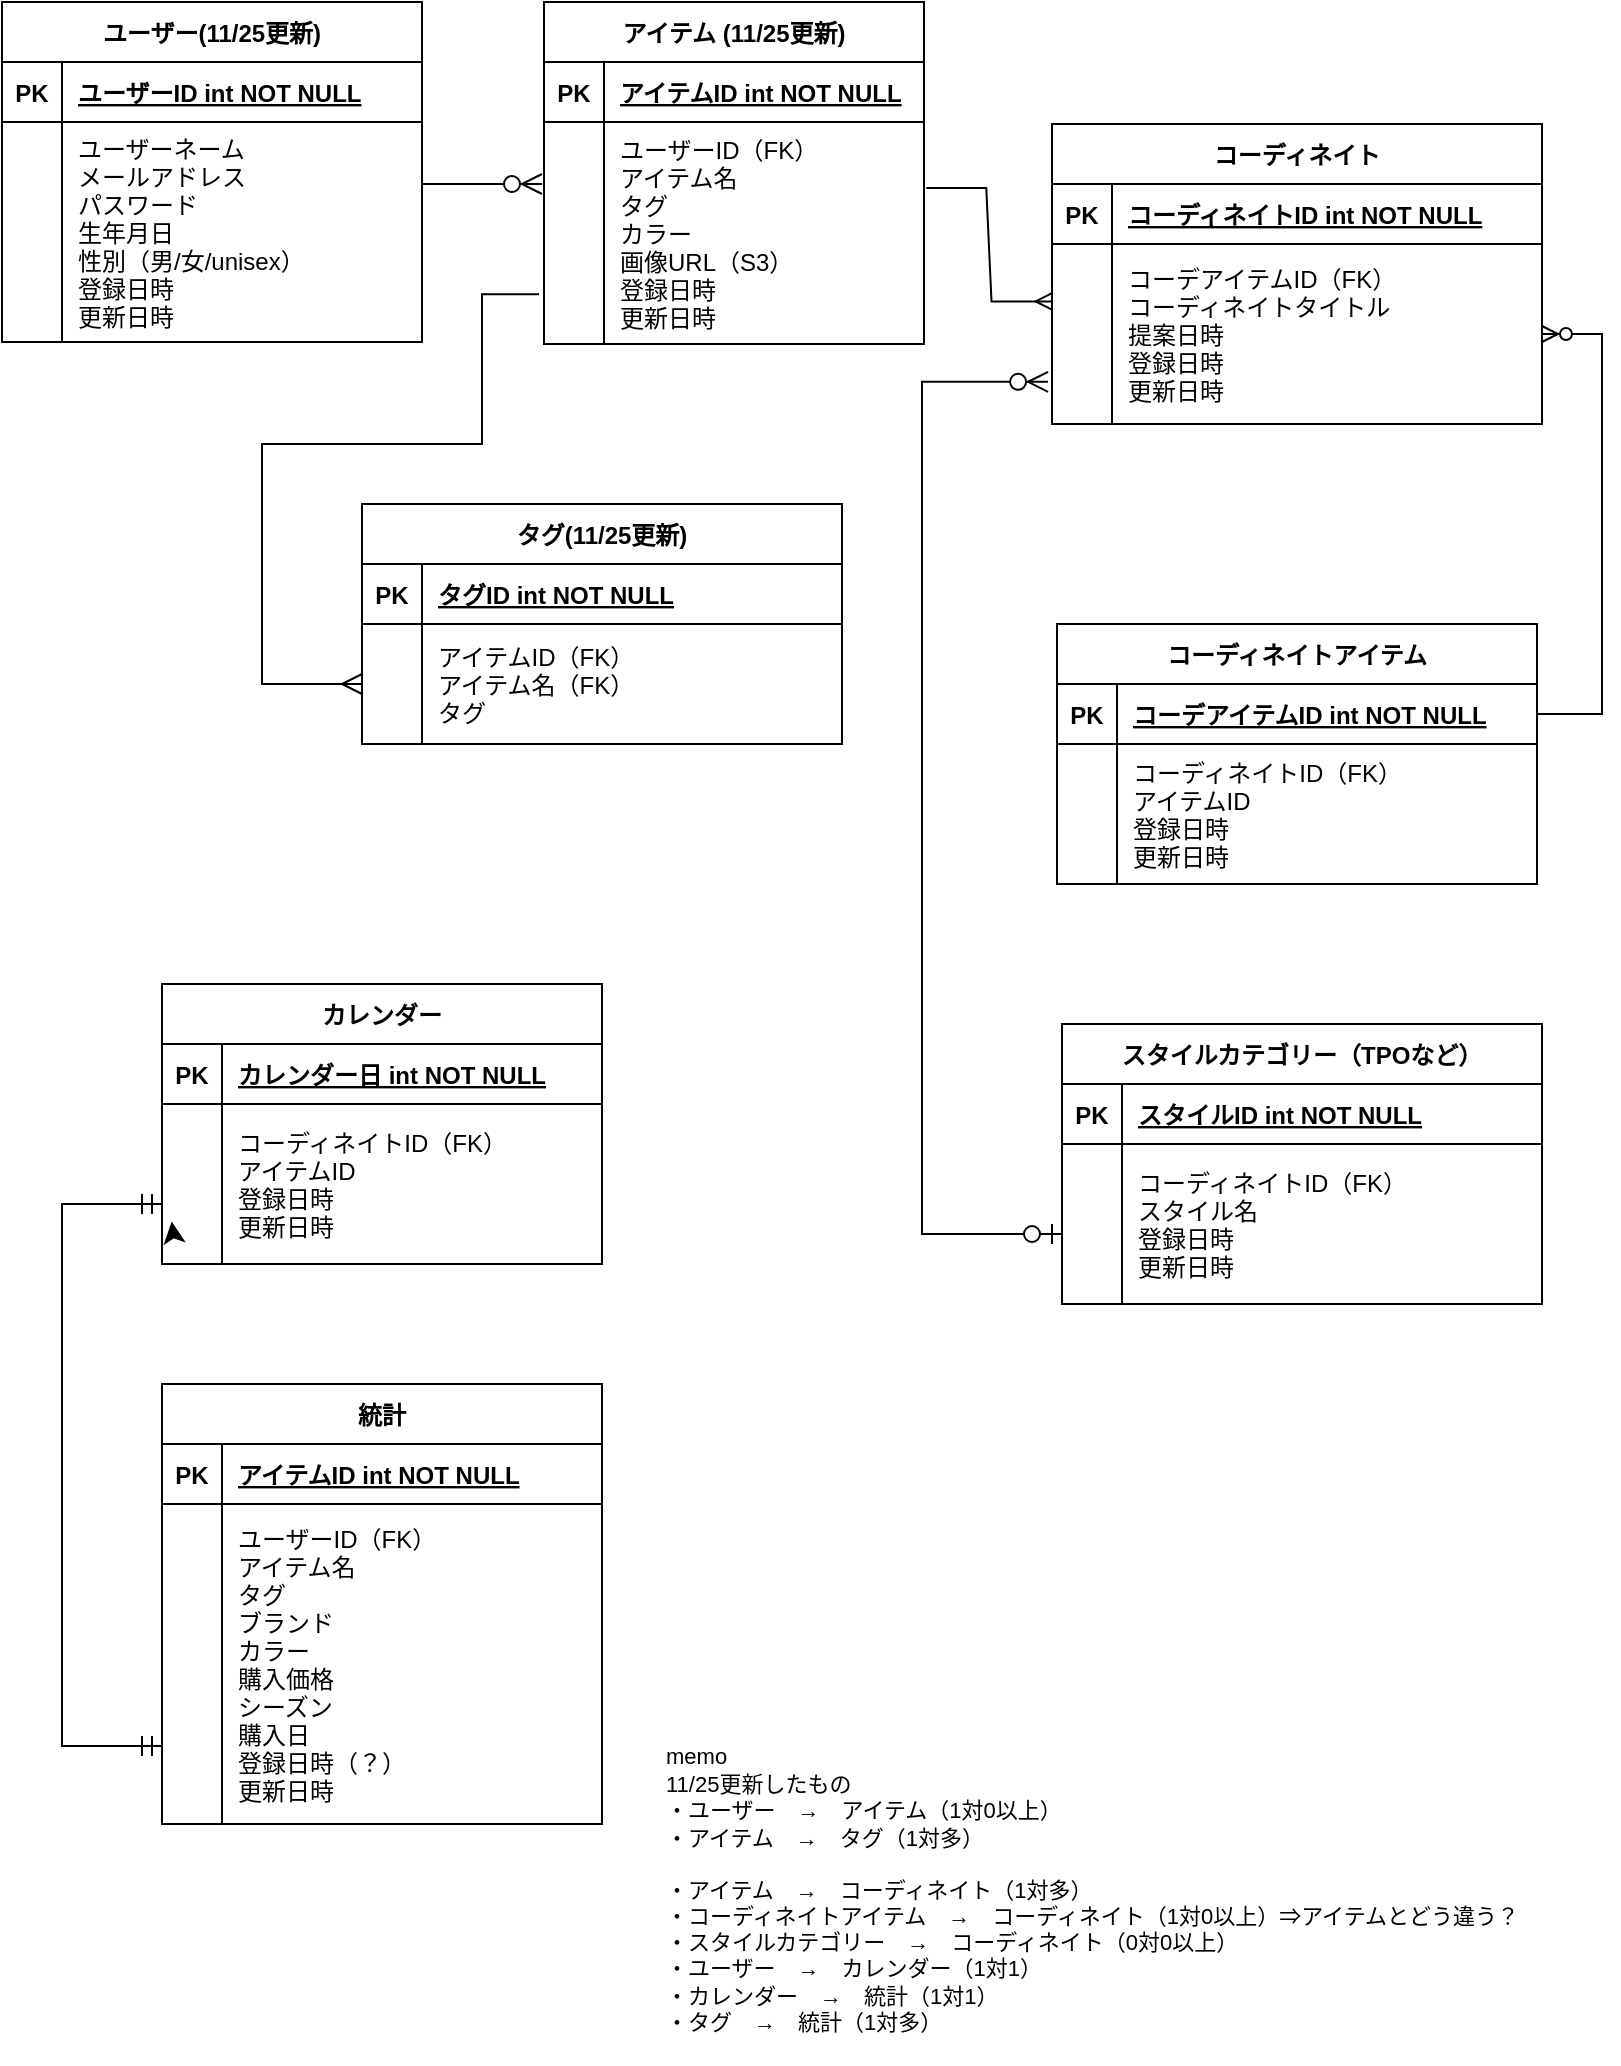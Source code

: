 <mxfile version="24.9.2">
  <diagram id="R2lEEEUBdFMjLlhIrx00" name="Page-1">
    <mxGraphModel dx="867" dy="817" grid="1" gridSize="10" guides="1" tooltips="1" connect="1" arrows="1" fold="1" page="1" pageScale="1" pageWidth="850" pageHeight="1100" math="0" shadow="0" extFonts="Permanent Marker^https://fonts.googleapis.com/css?family=Permanent+Marker">
      <root>
        <mxCell id="0" />
        <mxCell id="1" parent="0" />
        <mxCell id="C-vyLk0tnHw3VtMMgP7b-23" value="ユーザー(11/25更新)" style="shape=table;startSize=30;container=1;collapsible=1;childLayout=tableLayout;fixedRows=1;rowLines=0;fontStyle=1;align=center;resizeLast=1;" parent="1" vertex="1">
          <mxGeometry x="30" y="39" width="210" height="170.0" as="geometry" />
        </mxCell>
        <mxCell id="C-vyLk0tnHw3VtMMgP7b-24" value="" style="shape=partialRectangle;collapsible=0;dropTarget=0;pointerEvents=0;fillColor=none;points=[[0,0.5],[1,0.5]];portConstraint=eastwest;top=0;left=0;right=0;bottom=1;" parent="C-vyLk0tnHw3VtMMgP7b-23" vertex="1">
          <mxGeometry y="30" width="210" height="30" as="geometry" />
        </mxCell>
        <mxCell id="C-vyLk0tnHw3VtMMgP7b-25" value="PK" style="shape=partialRectangle;overflow=hidden;connectable=0;fillColor=none;top=0;left=0;bottom=0;right=0;fontStyle=1;" parent="C-vyLk0tnHw3VtMMgP7b-24" vertex="1">
          <mxGeometry width="30" height="30" as="geometry">
            <mxRectangle width="30" height="30" as="alternateBounds" />
          </mxGeometry>
        </mxCell>
        <mxCell id="C-vyLk0tnHw3VtMMgP7b-26" value="ユーザーID int NOT NULL " style="shape=partialRectangle;overflow=hidden;connectable=0;fillColor=none;top=0;left=0;bottom=0;right=0;align=left;spacingLeft=6;fontStyle=5;" parent="C-vyLk0tnHw3VtMMgP7b-24" vertex="1">
          <mxGeometry x="30" width="180" height="30" as="geometry">
            <mxRectangle width="180" height="30" as="alternateBounds" />
          </mxGeometry>
        </mxCell>
        <mxCell id="C-vyLk0tnHw3VtMMgP7b-27" value="" style="shape=partialRectangle;collapsible=0;dropTarget=0;pointerEvents=0;fillColor=none;points=[[0,0.5],[1,0.5]];portConstraint=eastwest;top=0;left=0;right=0;bottom=0;" parent="C-vyLk0tnHw3VtMMgP7b-23" vertex="1">
          <mxGeometry y="60" width="210" height="110" as="geometry" />
        </mxCell>
        <mxCell id="C-vyLk0tnHw3VtMMgP7b-28" value="" style="shape=partialRectangle;overflow=hidden;connectable=0;fillColor=none;top=0;left=0;bottom=0;right=0;" parent="C-vyLk0tnHw3VtMMgP7b-27" vertex="1">
          <mxGeometry width="30" height="110" as="geometry">
            <mxRectangle width="30" height="110" as="alternateBounds" />
          </mxGeometry>
        </mxCell>
        <mxCell id="C-vyLk0tnHw3VtMMgP7b-29" value="ユーザーネーム&#xa;メールアドレス&#xa;パスワード&#xa;生年月日&#xa;性別（男/女/unisex）&#xa;登録日時&#xa;更新日時" style="shape=partialRectangle;overflow=hidden;connectable=0;fillColor=none;top=0;left=0;bottom=0;right=0;align=left;spacingLeft=6;" parent="C-vyLk0tnHw3VtMMgP7b-27" vertex="1">
          <mxGeometry x="30" width="180" height="110" as="geometry">
            <mxRectangle width="180" height="110" as="alternateBounds" />
          </mxGeometry>
        </mxCell>
        <mxCell id="PmE1T47X4OosN82m6pGQ-13" value="コーディネイトアイテム" style="shape=table;startSize=30;container=1;collapsible=1;childLayout=tableLayout;fixedRows=1;rowLines=0;fontStyle=1;align=center;resizeLast=1;" parent="1" vertex="1">
          <mxGeometry x="557.5" y="350" width="240" height="130" as="geometry" />
        </mxCell>
        <mxCell id="t2e-aLp63hmBdqoHT_DZ-12" value="" style="shape=partialRectangle;collapsible=0;dropTarget=0;pointerEvents=0;fillColor=none;points=[[0,0.5],[1,0.5]];portConstraint=eastwest;top=0;left=0;right=0;bottom=1;" parent="PmE1T47X4OosN82m6pGQ-13" vertex="1">
          <mxGeometry y="30" width="240" height="30" as="geometry" />
        </mxCell>
        <mxCell id="t2e-aLp63hmBdqoHT_DZ-13" value="PK" style="shape=partialRectangle;overflow=hidden;connectable=0;fillColor=none;top=0;left=0;bottom=0;right=0;fontStyle=1;" parent="t2e-aLp63hmBdqoHT_DZ-12" vertex="1">
          <mxGeometry width="30" height="30" as="geometry">
            <mxRectangle width="30" height="30" as="alternateBounds" />
          </mxGeometry>
        </mxCell>
        <mxCell id="t2e-aLp63hmBdqoHT_DZ-14" value="コーデアイテムID int NOT NULL " style="shape=partialRectangle;overflow=hidden;connectable=0;fillColor=none;top=0;left=0;bottom=0;right=0;align=left;spacingLeft=6;fontStyle=5;" parent="t2e-aLp63hmBdqoHT_DZ-12" vertex="1">
          <mxGeometry x="30" width="210" height="30" as="geometry">
            <mxRectangle width="210" height="30" as="alternateBounds" />
          </mxGeometry>
        </mxCell>
        <mxCell id="PmE1T47X4OosN82m6pGQ-17" value="" style="shape=partialRectangle;collapsible=0;dropTarget=0;pointerEvents=0;fillColor=none;points=[[0,0.5],[1,0.5]];portConstraint=eastwest;top=0;left=0;right=0;bottom=0;" parent="PmE1T47X4OosN82m6pGQ-13" vertex="1">
          <mxGeometry y="60" width="240" height="70" as="geometry" />
        </mxCell>
        <mxCell id="PmE1T47X4OosN82m6pGQ-18" value="" style="shape=partialRectangle;overflow=hidden;connectable=0;fillColor=none;top=0;left=0;bottom=0;right=0;" parent="PmE1T47X4OosN82m6pGQ-17" vertex="1">
          <mxGeometry width="30" height="70" as="geometry">
            <mxRectangle width="30" height="70" as="alternateBounds" />
          </mxGeometry>
        </mxCell>
        <mxCell id="PmE1T47X4OosN82m6pGQ-19" value="コーディネイトID（FK）&#xa;アイテムID&#xa;登録日時&#xa;更新日時" style="shape=partialRectangle;overflow=hidden;connectable=0;fillColor=none;top=0;left=0;bottom=0;right=0;align=left;spacingLeft=6;" parent="PmE1T47X4OosN82m6pGQ-17" vertex="1">
          <mxGeometry x="30" width="210" height="70" as="geometry">
            <mxRectangle width="210" height="70" as="alternateBounds" />
          </mxGeometry>
        </mxCell>
        <mxCell id="PmE1T47X4OosN82m6pGQ-23" value="スタイルカテゴリー（TPOなど）" style="shape=table;startSize=30;container=1;collapsible=1;childLayout=tableLayout;fixedRows=1;rowLines=0;fontStyle=1;align=center;resizeLast=1;" parent="1" vertex="1">
          <mxGeometry x="560" y="550" width="240" height="140" as="geometry" />
        </mxCell>
        <mxCell id="PmE1T47X4OosN82m6pGQ-24" value="" style="shape=partialRectangle;collapsible=0;dropTarget=0;pointerEvents=0;fillColor=none;points=[[0,0.5],[1,0.5]];portConstraint=eastwest;top=0;left=0;right=0;bottom=1;" parent="PmE1T47X4OosN82m6pGQ-23" vertex="1">
          <mxGeometry y="30" width="240" height="30" as="geometry" />
        </mxCell>
        <mxCell id="PmE1T47X4OosN82m6pGQ-25" value="PK" style="shape=partialRectangle;overflow=hidden;connectable=0;fillColor=none;top=0;left=0;bottom=0;right=0;fontStyle=1;" parent="PmE1T47X4OosN82m6pGQ-24" vertex="1">
          <mxGeometry width="30.0" height="30" as="geometry">
            <mxRectangle width="30.0" height="30" as="alternateBounds" />
          </mxGeometry>
        </mxCell>
        <mxCell id="PmE1T47X4OosN82m6pGQ-26" value="スタイルID int NOT NULL " style="shape=partialRectangle;overflow=hidden;connectable=0;fillColor=none;top=0;left=0;bottom=0;right=0;align=left;spacingLeft=6;fontStyle=5;" parent="PmE1T47X4OosN82m6pGQ-24" vertex="1">
          <mxGeometry x="30.0" width="210.0" height="30" as="geometry">
            <mxRectangle width="210.0" height="30" as="alternateBounds" />
          </mxGeometry>
        </mxCell>
        <mxCell id="PmE1T47X4OosN82m6pGQ-27" value="" style="shape=partialRectangle;collapsible=0;dropTarget=0;pointerEvents=0;fillColor=none;points=[[0,0.5],[1,0.5]];portConstraint=eastwest;top=0;left=0;right=0;bottom=0;" parent="PmE1T47X4OosN82m6pGQ-23" vertex="1">
          <mxGeometry y="60" width="240" height="80" as="geometry" />
        </mxCell>
        <mxCell id="PmE1T47X4OosN82m6pGQ-28" value="" style="shape=partialRectangle;overflow=hidden;connectable=0;fillColor=none;top=0;left=0;bottom=0;right=0;" parent="PmE1T47X4OosN82m6pGQ-27" vertex="1">
          <mxGeometry width="30.0" height="80" as="geometry">
            <mxRectangle width="30.0" height="80" as="alternateBounds" />
          </mxGeometry>
        </mxCell>
        <mxCell id="PmE1T47X4OosN82m6pGQ-29" value="コーディネイトID（FK）&#xa;スタイル名&#xa;登録日時&#xa;更新日時" style="shape=partialRectangle;overflow=hidden;connectable=0;fillColor=none;top=0;left=0;bottom=0;right=0;align=left;spacingLeft=6;" parent="PmE1T47X4OosN82m6pGQ-27" vertex="1">
          <mxGeometry x="30.0" width="210.0" height="80" as="geometry">
            <mxRectangle width="210.0" height="80" as="alternateBounds" />
          </mxGeometry>
        </mxCell>
        <mxCell id="PmE1T47X4OosN82m6pGQ-33" value="カレンダー" style="shape=table;startSize=30;container=1;collapsible=1;childLayout=tableLayout;fixedRows=1;rowLines=0;fontStyle=1;align=center;resizeLast=1;" parent="1" vertex="1">
          <mxGeometry x="110" y="530" width="220" height="140" as="geometry" />
        </mxCell>
        <mxCell id="PmE1T47X4OosN82m6pGQ-34" value="" style="shape=partialRectangle;collapsible=0;dropTarget=0;pointerEvents=0;fillColor=none;points=[[0,0.5],[1,0.5]];portConstraint=eastwest;top=0;left=0;right=0;bottom=1;" parent="PmE1T47X4OosN82m6pGQ-33" vertex="1">
          <mxGeometry y="30" width="220" height="30" as="geometry" />
        </mxCell>
        <mxCell id="PmE1T47X4OosN82m6pGQ-35" value="PK" style="shape=partialRectangle;overflow=hidden;connectable=0;fillColor=none;top=0;left=0;bottom=0;right=0;fontStyle=1;" parent="PmE1T47X4OosN82m6pGQ-34" vertex="1">
          <mxGeometry width="30" height="30" as="geometry">
            <mxRectangle width="30" height="30" as="alternateBounds" />
          </mxGeometry>
        </mxCell>
        <mxCell id="PmE1T47X4OosN82m6pGQ-36" value="カレンダー日 int NOT NULL " style="shape=partialRectangle;overflow=hidden;connectable=0;fillColor=none;top=0;left=0;bottom=0;right=0;align=left;spacingLeft=6;fontStyle=5;" parent="PmE1T47X4OosN82m6pGQ-34" vertex="1">
          <mxGeometry x="30" width="190" height="30" as="geometry">
            <mxRectangle width="190" height="30" as="alternateBounds" />
          </mxGeometry>
        </mxCell>
        <mxCell id="WYvZrjcIxa5JEM9w7g1N-17" value="" style="shape=partialRectangle;collapsible=0;dropTarget=0;pointerEvents=0;fillColor=none;points=[[0,0.5],[1,0.5]];portConstraint=eastwest;top=0;left=0;right=0;bottom=0;" parent="PmE1T47X4OosN82m6pGQ-33" vertex="1">
          <mxGeometry y="60" width="220" height="80" as="geometry" />
        </mxCell>
        <mxCell id="WYvZrjcIxa5JEM9w7g1N-18" value="" style="shape=partialRectangle;overflow=hidden;connectable=0;fillColor=none;top=0;left=0;bottom=0;right=0;" parent="WYvZrjcIxa5JEM9w7g1N-17" vertex="1">
          <mxGeometry width="30" height="80" as="geometry">
            <mxRectangle width="30" height="80" as="alternateBounds" />
          </mxGeometry>
        </mxCell>
        <mxCell id="WYvZrjcIxa5JEM9w7g1N-19" value="コーディネイトID（FK）&#xa;アイテムID&#xa;登録日時&#xa;更新日時" style="shape=partialRectangle;overflow=hidden;connectable=0;fillColor=none;top=0;left=0;bottom=0;right=0;align=left;spacingLeft=6;" parent="WYvZrjcIxa5JEM9w7g1N-17" vertex="1">
          <mxGeometry x="30" width="190" height="80" as="geometry">
            <mxRectangle width="190" height="80" as="alternateBounds" />
          </mxGeometry>
        </mxCell>
        <mxCell id="WYvZrjcIxa5JEM9w7g1N-16" style="edgeStyle=none;curved=1;rounded=0;orthogonalLoop=1;jettySize=auto;html=1;entryX=0;entryY=0.5;entryDx=0;entryDy=0;fontSize=12;startSize=8;endSize=8;" parent="PmE1T47X4OosN82m6pGQ-33" edge="1">
          <mxGeometry relative="1" as="geometry">
            <mxPoint y="150.0" as="sourcePoint" />
            <mxPoint y="150.0" as="targetPoint" />
          </mxGeometry>
        </mxCell>
        <mxCell id="WYvZrjcIxa5JEM9w7g1N-23" style="edgeStyle=none;curved=1;rounded=0;orthogonalLoop=1;jettySize=auto;html=1;exitX=0;exitY=0.5;exitDx=0;exitDy=0;fontSize=12;startSize=8;endSize=8;" parent="PmE1T47X4OosN82m6pGQ-33" source="WYvZrjcIxa5JEM9w7g1N-17" target="WYvZrjcIxa5JEM9w7g1N-17" edge="1">
          <mxGeometry relative="1" as="geometry" />
        </mxCell>
        <mxCell id="WYvZrjcIxa5JEM9w7g1N-37" style="edgeStyle=none;curved=1;rounded=0;orthogonalLoop=1;jettySize=auto;html=1;entryX=0.022;entryY=0.735;entryDx=0;entryDy=0;entryPerimeter=0;fontSize=12;startSize=8;endSize=8;" parent="PmE1T47X4OosN82m6pGQ-33" target="WYvZrjcIxa5JEM9w7g1N-17" edge="1">
          <mxGeometry relative="1" as="geometry">
            <mxPoint x="5" y="120" as="sourcePoint" />
          </mxGeometry>
        </mxCell>
        <mxCell id="PmE1T47X4OosN82m6pGQ-44" value="統計" style="shape=table;startSize=30;container=1;collapsible=1;childLayout=tableLayout;fixedRows=1;rowLines=0;fontStyle=1;align=center;resizeLast=1;" parent="1" vertex="1">
          <mxGeometry x="110" y="730" width="220" height="220" as="geometry" />
        </mxCell>
        <mxCell id="PmE1T47X4OosN82m6pGQ-45" value="" style="shape=partialRectangle;collapsible=0;dropTarget=0;pointerEvents=0;fillColor=none;points=[[0,0.5],[1,0.5]];portConstraint=eastwest;top=0;left=0;right=0;bottom=1;" parent="PmE1T47X4OosN82m6pGQ-44" vertex="1">
          <mxGeometry y="30" width="220" height="30" as="geometry" />
        </mxCell>
        <mxCell id="PmE1T47X4OosN82m6pGQ-46" value="PK" style="shape=partialRectangle;overflow=hidden;connectable=0;fillColor=none;top=0;left=0;bottom=0;right=0;fontStyle=1;" parent="PmE1T47X4OosN82m6pGQ-45" vertex="1">
          <mxGeometry width="30" height="30" as="geometry">
            <mxRectangle width="30" height="30" as="alternateBounds" />
          </mxGeometry>
        </mxCell>
        <mxCell id="PmE1T47X4OosN82m6pGQ-47" value="アイテムID int NOT NULL " style="shape=partialRectangle;overflow=hidden;connectable=0;fillColor=none;top=0;left=0;bottom=0;right=0;align=left;spacingLeft=6;fontStyle=5;" parent="PmE1T47X4OosN82m6pGQ-45" vertex="1">
          <mxGeometry x="30" width="190" height="30" as="geometry">
            <mxRectangle width="190" height="30" as="alternateBounds" />
          </mxGeometry>
        </mxCell>
        <mxCell id="PmE1T47X4OosN82m6pGQ-48" value="" style="shape=partialRectangle;collapsible=0;dropTarget=0;pointerEvents=0;fillColor=none;points=[[0,0.5],[1,0.5]];portConstraint=eastwest;top=0;left=0;right=0;bottom=0;" parent="PmE1T47X4OosN82m6pGQ-44" vertex="1">
          <mxGeometry y="60" width="220" height="160" as="geometry" />
        </mxCell>
        <mxCell id="PmE1T47X4OosN82m6pGQ-49" value="" style="shape=partialRectangle;overflow=hidden;connectable=0;fillColor=none;top=0;left=0;bottom=0;right=0;" parent="PmE1T47X4OosN82m6pGQ-48" vertex="1">
          <mxGeometry width="30" height="160" as="geometry">
            <mxRectangle width="30" height="160" as="alternateBounds" />
          </mxGeometry>
        </mxCell>
        <mxCell id="PmE1T47X4OosN82m6pGQ-50" value="ユーザーID（FK）&#xa;アイテム名&#xa;タグ&#xa;ブランド&#xa;カラー&#xa;購入価格&#xa;シーズン&#xa;購入日&#xa;登録日時（？）&#xa;更新日時" style="shape=partialRectangle;overflow=hidden;connectable=0;fillColor=none;top=0;left=0;bottom=0;right=0;align=left;spacingLeft=6;" parent="PmE1T47X4OosN82m6pGQ-48" vertex="1">
          <mxGeometry x="30" width="190" height="160" as="geometry">
            <mxRectangle width="190" height="160" as="alternateBounds" />
          </mxGeometry>
        </mxCell>
        <mxCell id="PmE1T47X4OosN82m6pGQ-54" value="タグ(11/25更新)" style="shape=table;startSize=30;container=1;collapsible=1;childLayout=tableLayout;fixedRows=1;rowLines=0;fontStyle=1;align=center;resizeLast=1;" parent="1" vertex="1">
          <mxGeometry x="210" y="290" width="240" height="120" as="geometry" />
        </mxCell>
        <mxCell id="PmE1T47X4OosN82m6pGQ-55" value="" style="shape=partialRectangle;collapsible=0;dropTarget=0;pointerEvents=0;fillColor=none;points=[[0,0.5],[1,0.5]];portConstraint=eastwest;top=0;left=0;right=0;bottom=1;" parent="PmE1T47X4OosN82m6pGQ-54" vertex="1">
          <mxGeometry y="30" width="240" height="30" as="geometry" />
        </mxCell>
        <mxCell id="PmE1T47X4OosN82m6pGQ-56" value="PK" style="shape=partialRectangle;overflow=hidden;connectable=0;fillColor=none;top=0;left=0;bottom=0;right=0;fontStyle=1;" parent="PmE1T47X4OosN82m6pGQ-55" vertex="1">
          <mxGeometry width="30" height="30" as="geometry">
            <mxRectangle width="30" height="30" as="alternateBounds" />
          </mxGeometry>
        </mxCell>
        <mxCell id="PmE1T47X4OosN82m6pGQ-57" value="タグID int NOT NULL " style="shape=partialRectangle;overflow=hidden;connectable=0;fillColor=none;top=0;left=0;bottom=0;right=0;align=left;spacingLeft=6;fontStyle=5;" parent="PmE1T47X4OosN82m6pGQ-55" vertex="1">
          <mxGeometry x="30" width="210" height="30" as="geometry">
            <mxRectangle width="210" height="30" as="alternateBounds" />
          </mxGeometry>
        </mxCell>
        <mxCell id="PmE1T47X4OosN82m6pGQ-58" value="" style="shape=partialRectangle;collapsible=0;dropTarget=0;pointerEvents=0;fillColor=none;points=[[0,0.5],[1,0.5]];portConstraint=eastwest;top=0;left=0;right=0;bottom=0;" parent="PmE1T47X4OosN82m6pGQ-54" vertex="1">
          <mxGeometry y="60" width="240" height="60" as="geometry" />
        </mxCell>
        <mxCell id="PmE1T47X4OosN82m6pGQ-59" value="" style="shape=partialRectangle;overflow=hidden;connectable=0;fillColor=none;top=0;left=0;bottom=0;right=0;" parent="PmE1T47X4OosN82m6pGQ-58" vertex="1">
          <mxGeometry width="30" height="60" as="geometry">
            <mxRectangle width="30" height="60" as="alternateBounds" />
          </mxGeometry>
        </mxCell>
        <mxCell id="PmE1T47X4OosN82m6pGQ-60" value="アイテムID（FK）&#xa;アイテム名（FK）&#xa;タグ" style="shape=partialRectangle;overflow=hidden;connectable=0;fillColor=none;top=0;left=0;bottom=0;right=0;align=left;spacingLeft=6;" parent="PmE1T47X4OosN82m6pGQ-58" vertex="1">
          <mxGeometry x="30" width="210" height="60" as="geometry">
            <mxRectangle width="210" height="60" as="alternateBounds" />
          </mxGeometry>
        </mxCell>
        <mxCell id="C-vyLk0tnHw3VtMMgP7b-13" value="コーディネイト" style="shape=table;startSize=30;container=1;collapsible=1;childLayout=tableLayout;fixedRows=1;rowLines=0;fontStyle=1;align=center;resizeLast=1;" parent="1" vertex="1">
          <mxGeometry x="555" y="100" width="245" height="150" as="geometry" />
        </mxCell>
        <mxCell id="C-vyLk0tnHw3VtMMgP7b-14" value="" style="shape=partialRectangle;collapsible=0;dropTarget=0;pointerEvents=0;fillColor=none;points=[[0,0.5],[1,0.5]];portConstraint=eastwest;top=0;left=0;right=0;bottom=1;" parent="C-vyLk0tnHw3VtMMgP7b-13" vertex="1">
          <mxGeometry y="30" width="245" height="30" as="geometry" />
        </mxCell>
        <mxCell id="C-vyLk0tnHw3VtMMgP7b-15" value="PK" style="shape=partialRectangle;overflow=hidden;connectable=0;fillColor=none;top=0;left=0;bottom=0;right=0;fontStyle=1;" parent="C-vyLk0tnHw3VtMMgP7b-14" vertex="1">
          <mxGeometry width="30" height="30" as="geometry">
            <mxRectangle width="30" height="30" as="alternateBounds" />
          </mxGeometry>
        </mxCell>
        <mxCell id="C-vyLk0tnHw3VtMMgP7b-16" value="コーディネイトID int NOT NULL " style="shape=partialRectangle;overflow=hidden;connectable=0;fillColor=none;top=0;left=0;bottom=0;right=0;align=left;spacingLeft=6;fontStyle=5;" parent="C-vyLk0tnHw3VtMMgP7b-14" vertex="1">
          <mxGeometry x="30" width="215" height="30" as="geometry">
            <mxRectangle width="215" height="30" as="alternateBounds" />
          </mxGeometry>
        </mxCell>
        <mxCell id="C-vyLk0tnHw3VtMMgP7b-17" value="" style="shape=partialRectangle;collapsible=0;dropTarget=0;pointerEvents=0;fillColor=none;points=[[0,0.5],[1,0.5]];portConstraint=eastwest;top=0;left=0;right=0;bottom=0;" parent="C-vyLk0tnHw3VtMMgP7b-13" vertex="1">
          <mxGeometry y="60" width="245" height="90" as="geometry" />
        </mxCell>
        <mxCell id="C-vyLk0tnHw3VtMMgP7b-18" value="" style="shape=partialRectangle;overflow=hidden;connectable=0;fillColor=none;top=0;left=0;bottom=0;right=0;" parent="C-vyLk0tnHw3VtMMgP7b-17" vertex="1">
          <mxGeometry width="30" height="90" as="geometry">
            <mxRectangle width="30" height="90" as="alternateBounds" />
          </mxGeometry>
        </mxCell>
        <mxCell id="C-vyLk0tnHw3VtMMgP7b-19" value="コーデアイテムID（FK）&#xa;コーディネイトタイトル&#xa;提案日時&#xa;登録日時&#xa;更新日時" style="shape=partialRectangle;overflow=hidden;connectable=0;fillColor=none;top=0;left=0;bottom=0;right=0;align=left;spacingLeft=6;" parent="C-vyLk0tnHw3VtMMgP7b-17" vertex="1">
          <mxGeometry x="30" width="215" height="90" as="geometry">
            <mxRectangle width="215" height="90" as="alternateBounds" />
          </mxGeometry>
        </mxCell>
        <mxCell id="PmE1T47X4OosN82m6pGQ-90" value="アイテム (11/25更新)" style="shape=table;startSize=30;container=1;collapsible=1;childLayout=tableLayout;fixedRows=1;rowLines=0;fontStyle=1;align=center;resizeLast=1;" parent="1" vertex="1">
          <mxGeometry x="301" y="39" width="190" height="171" as="geometry" />
        </mxCell>
        <mxCell id="PmE1T47X4OosN82m6pGQ-91" value="" style="shape=partialRectangle;collapsible=0;dropTarget=0;pointerEvents=0;fillColor=none;points=[[0,0.5],[1,0.5]];portConstraint=eastwest;top=0;left=0;right=0;bottom=1;" parent="PmE1T47X4OosN82m6pGQ-90" vertex="1">
          <mxGeometry y="30" width="190" height="30" as="geometry" />
        </mxCell>
        <mxCell id="PmE1T47X4OosN82m6pGQ-92" value="PK" style="shape=partialRectangle;overflow=hidden;connectable=0;fillColor=none;top=0;left=0;bottom=0;right=0;fontStyle=1;" parent="PmE1T47X4OosN82m6pGQ-91" vertex="1">
          <mxGeometry width="30" height="30" as="geometry">
            <mxRectangle width="30" height="30" as="alternateBounds" />
          </mxGeometry>
        </mxCell>
        <mxCell id="PmE1T47X4OosN82m6pGQ-93" value="アイテムID int NOT NULL " style="shape=partialRectangle;overflow=hidden;connectable=0;fillColor=none;top=0;left=0;bottom=0;right=0;align=left;spacingLeft=6;fontStyle=5;" parent="PmE1T47X4OosN82m6pGQ-91" vertex="1">
          <mxGeometry x="30" width="160" height="30" as="geometry">
            <mxRectangle width="160" height="30" as="alternateBounds" />
          </mxGeometry>
        </mxCell>
        <mxCell id="PmE1T47X4OosN82m6pGQ-94" value="" style="shape=partialRectangle;collapsible=0;dropTarget=0;pointerEvents=0;fillColor=none;points=[[0,0.5],[1,0.5]];portConstraint=eastwest;top=0;left=0;right=0;bottom=0;" parent="PmE1T47X4OosN82m6pGQ-90" vertex="1">
          <mxGeometry y="60" width="190" height="111" as="geometry" />
        </mxCell>
        <mxCell id="PmE1T47X4OosN82m6pGQ-95" value="" style="shape=partialRectangle;overflow=hidden;connectable=0;fillColor=none;top=0;left=0;bottom=0;right=0;" parent="PmE1T47X4OosN82m6pGQ-94" vertex="1">
          <mxGeometry width="30" height="111" as="geometry">
            <mxRectangle width="30" height="111" as="alternateBounds" />
          </mxGeometry>
        </mxCell>
        <mxCell id="PmE1T47X4OosN82m6pGQ-96" value="ユーザーID（FK）&#xa;アイテム名&#xa;タグ&#xa;カラー&#xa;画像URL（S3）&#xa;登録日時&#xa;更新日時" style="shape=partialRectangle;overflow=hidden;connectable=0;fillColor=none;top=0;left=0;bottom=0;right=0;align=left;spacingLeft=6;" parent="PmE1T47X4OosN82m6pGQ-94" vertex="1">
          <mxGeometry x="30" width="160" height="111" as="geometry">
            <mxRectangle width="160" height="111" as="alternateBounds" />
          </mxGeometry>
        </mxCell>
        <mxCell id="t2e-aLp63hmBdqoHT_DZ-8" value="" style="edgeStyle=entityRelationEdgeStyle;fontSize=12;html=1;endArrow=ERmany;rounded=0;exitX=1.006;exitY=0.297;exitDx=0;exitDy=0;entryX=-0.001;entryY=0.319;entryDx=0;entryDy=0;entryPerimeter=0;exitPerimeter=0;" parent="1" source="PmE1T47X4OosN82m6pGQ-94" target="C-vyLk0tnHw3VtMMgP7b-17" edge="1">
          <mxGeometry width="100" height="100" relative="1" as="geometry">
            <mxPoint x="370" y="290" as="sourcePoint" />
            <mxPoint x="552.55" y="285.247" as="targetPoint" />
            <Array as="points">
              <mxPoint x="550" y="220" />
            </Array>
          </mxGeometry>
        </mxCell>
        <mxCell id="t2e-aLp63hmBdqoHT_DZ-10" value="" style="edgeStyle=entityRelationEdgeStyle;fontSize=12;html=1;endArrow=ERzeroToMany;endFill=1;rounded=0;exitX=1;exitY=0.5;exitDx=0;exitDy=0;" parent="1" source="t2e-aLp63hmBdqoHT_DZ-12" target="C-vyLk0tnHw3VtMMgP7b-17" edge="1">
          <mxGeometry width="100" height="100" relative="1" as="geometry">
            <mxPoint x="455" y="340" as="sourcePoint" />
            <mxPoint x="555" y="240" as="targetPoint" />
          </mxGeometry>
        </mxCell>
        <mxCell id="WYvZrjcIxa5JEM9w7g1N-14" value="" style="edgeStyle=orthogonalEdgeStyle;fontSize=12;html=1;endArrow=ERzeroToMany;startArrow=ERzeroToOne;rounded=0;startSize=8;endSize=8;exitX=0;exitY=0.5;exitDx=0;exitDy=0;entryX=-0.008;entryY=0.71;entryDx=0;entryDy=0;entryPerimeter=0;" parent="1" edge="1">
          <mxGeometry width="100" height="100" relative="1" as="geometry">
            <mxPoint x="560" y="655.0" as="sourcePoint" />
            <mxPoint x="553.04" y="228.9" as="targetPoint" />
            <Array as="points">
              <mxPoint x="490" y="655" />
              <mxPoint x="490" y="229" />
            </Array>
          </mxGeometry>
        </mxCell>
        <mxCell id="WYvZrjcIxa5JEM9w7g1N-26" value="" style="edgeStyle=orthogonalEdgeStyle;fontSize=12;html=1;endArrow=ERmany;rounded=0;startSize=8;endSize=8;exitX=-0.013;exitY=0.776;exitDx=0;exitDy=0;exitPerimeter=0;entryX=0;entryY=0.5;entryDx=0;entryDy=0;" parent="1" source="PmE1T47X4OosN82m6pGQ-94" target="PmE1T47X4OosN82m6pGQ-58" edge="1">
          <mxGeometry width="100" height="100" relative="1" as="geometry">
            <mxPoint x="380" y="520" as="sourcePoint" />
            <mxPoint x="480" y="420" as="targetPoint" />
            <Array as="points">
              <mxPoint x="270" y="185" />
              <mxPoint x="270" y="260" />
              <mxPoint x="160" y="260" />
              <mxPoint x="160" y="380" />
            </Array>
          </mxGeometry>
        </mxCell>
        <mxCell id="WYvZrjcIxa5JEM9w7g1N-36" value="" style="edgeStyle=orthogonalEdgeStyle;fontSize=12;html=1;endArrow=ERmandOne;startArrow=ERmandOne;rounded=0;startSize=8;endSize=8;exitX=-0.013;exitY=0.133;exitDx=0;exitDy=0;exitPerimeter=0;" parent="1" edge="1">
          <mxGeometry width="100" height="100" relative="1" as="geometry">
            <mxPoint x="110" y="911" as="sourcePoint" />
            <mxPoint x="110" y="640" as="targetPoint" />
            <Array as="points">
              <mxPoint x="60" y="911" />
              <mxPoint x="60" y="640" />
            </Array>
          </mxGeometry>
        </mxCell>
        <mxCell id="WYvZrjcIxa5JEM9w7g1N-41" value="&lt;span style=&quot;font-size: 11px;&quot;&gt;memo&lt;/span&gt;&lt;br style=&quot;font-size: 11px;&quot;&gt;&lt;div style=&quot;font-size: 11px;&quot;&gt;&lt;span style=&quot;background-color: initial;&quot;&gt;11/25更新したもの&lt;/span&gt;&lt;/div&gt;&lt;div style=&quot;font-size: 11px;&quot;&gt;&lt;font style=&quot;font-size: 11px;&quot;&gt;・ユーザー　→　アイテム（1対0以上）&lt;/font&gt;&lt;/div&gt;&lt;div style=&quot;font-size: 11px;&quot;&gt;&lt;font style=&quot;font-size: 11px;&quot;&gt;&lt;div&gt;・アイテム　→　タグ（1対多）&lt;/div&gt;&lt;div&gt;&lt;br&gt;&lt;/div&gt;&lt;/font&gt;&lt;/div&gt;&lt;div style=&quot;font-size: 11px;&quot;&gt;&lt;font style=&quot;font-size: 11px;&quot;&gt;・アイテム　→　コーディネイト（1対多）&lt;/font&gt;&lt;/div&gt;&lt;div style=&quot;font-size: 11px;&quot;&gt;&lt;span style=&quot;background-color: initial;&quot;&gt;・コーディネイトアイテム　→　コーディネイト（1対0以上）⇒アイテムとどう違う？&lt;/span&gt;&lt;/div&gt;&lt;div style=&quot;font-size: 11px;&quot;&gt;&lt;font style=&quot;font-size: 11px;&quot;&gt;・スタイルカテゴリー　→　コーディネイト（0対0以上）&lt;/font&gt;&lt;/div&gt;&lt;div style=&quot;font-size: 11px;&quot;&gt;&lt;span style=&quot;background-color: initial;&quot;&gt;・ユーザー　→　カレンダー（1対1）&lt;/span&gt;&lt;/div&gt;&lt;div style=&quot;font-size: 11px;&quot;&gt;&lt;font style=&quot;font-size: 11px;&quot;&gt;・カレンダー　→　統計（1対1）&lt;/font&gt;&lt;/div&gt;&lt;div style=&quot;font-size: 11px;&quot;&gt;&lt;font style=&quot;font-size: 11px;&quot;&gt;・タグ　→　統計（1対多）&lt;/font&gt;&lt;/div&gt;" style="text;html=1;align=left;verticalAlign=middle;whiteSpace=wrap;rounded=0;fontSize=16;" parent="1" vertex="1">
          <mxGeometry x="360" y="890" width="470" height="180" as="geometry" />
        </mxCell>
        <mxCell id="5CCiHGAy7GDc2Y1AEQ31-2" value="" style="edgeStyle=entityRelationEdgeStyle;fontSize=12;html=1;endArrow=ERzeroToMany;endFill=1;rounded=0;startSize=8;endSize=8;curved=1;" edge="1" parent="1">
          <mxGeometry width="100" height="100" relative="1" as="geometry">
            <mxPoint x="240" y="130" as="sourcePoint" />
            <mxPoint x="300" y="130" as="targetPoint" />
            <Array as="points">
              <mxPoint x="261.28" y="134.47" />
              <mxPoint x="320" y="90" />
            </Array>
          </mxGeometry>
        </mxCell>
      </root>
    </mxGraphModel>
  </diagram>
</mxfile>
